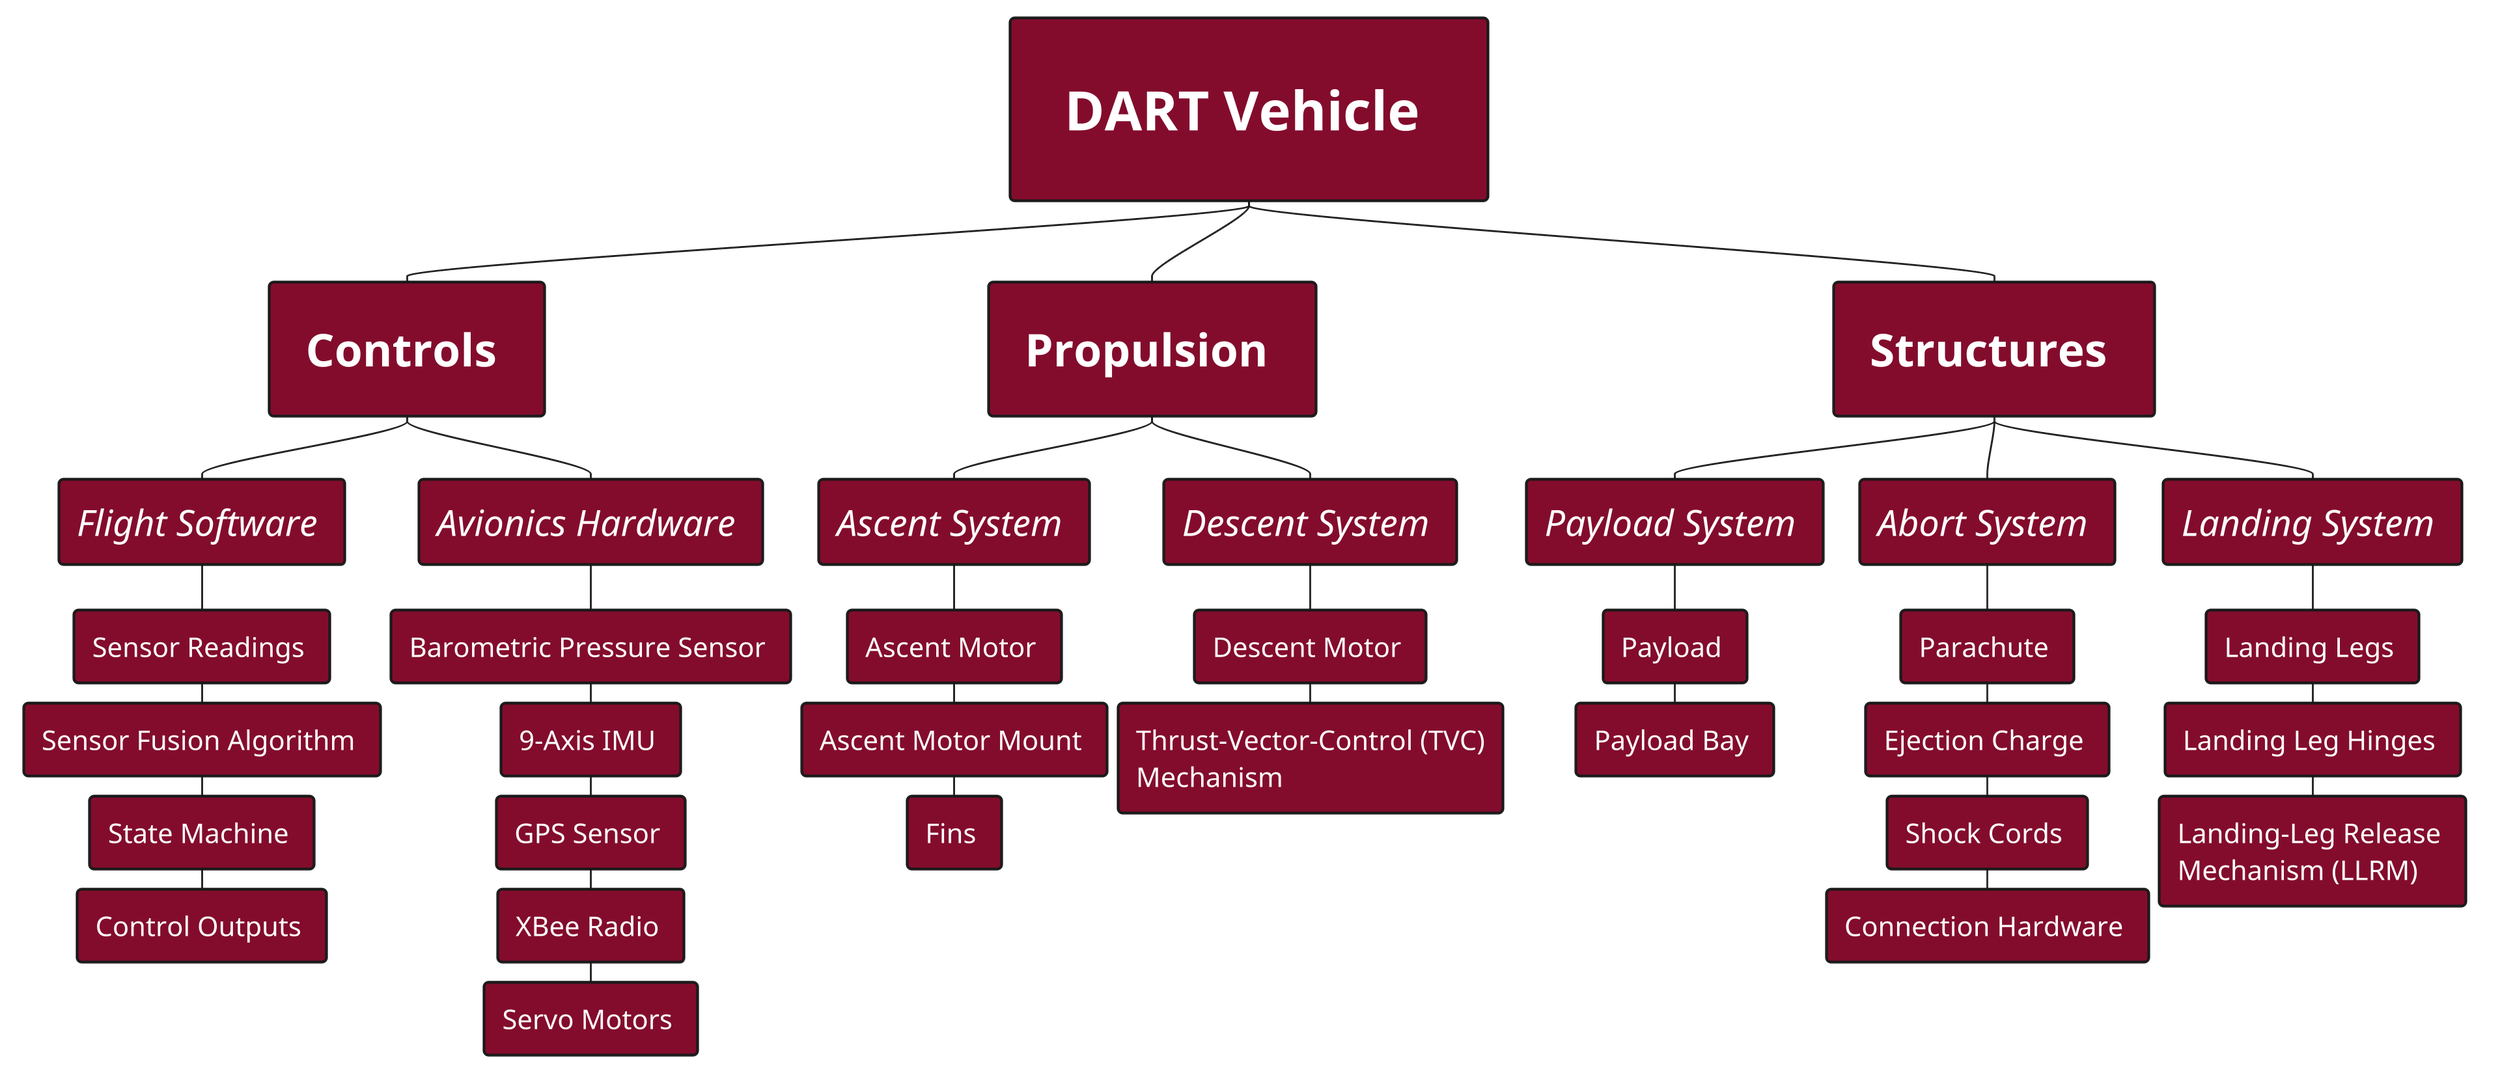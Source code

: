 @startmindmap system_architecture
scale 3840*2160
top to bottom direction
skinparam backgroundColor transparent
hide stereotype

<style>
mindmapDiagram {
    FontName Verdana
    RoundCorner 5

    .systemNode {
        FontSize 30
        FontColor white
        FontStyle bold
        BackgroundColor #830C2C
        Padding 30
        Margin 20
        HorizontalAlignment left
    };

    .subsystemNode {
        FontSize 25
        FontColor white
        FontStyle bold
        BackgroundColor #830C2C
        Padding 20
        Margin 15
    };

    .subsubsystemNode {
        FontSize 20
        FontColor white
        FontStyle italic
        BackgroundColor #830C2C
        Padding 10
    };

    .componentNode {
        FontSize 15
        FontColor white
        BackgroundColor #830C2C
        Margin 3
    };
}
</style>

* DART Vehicle <<systemNode>>

' -------- CONTROLS --------
** Controls <<subsystemNode>>

*** Flight Software <<subsubsystemNode>>
**** Sensor Readings <<componentNode>>
***** Sensor Fusion Algorithm <<componentNode>>
****** State Machine <<componentNode>>
******* Control Outputs <<componentNode>>

*** Avionics Hardware <<subsubsystemNode>>
**** Barometric Pressure Sensor <<componentNode>>
***** 9-Axis IMU <<componentNode>>
****** GPS Sensor <<componentNode>>
******* XBee Radio <<componentNode>>
******** Servo Motors <<componentNode>>

' -------- PROPULSION --------
** Propulsion <<subsystemNode>>
*** Ascent System <<subsubsystemNode>>
**** Ascent Motor <<componentNode>>
***** Ascent Motor Mount <<componentNode>>
****** Fins <<componentNode>>
*** Descent System <<subsubsystemNode>>
**** Descent Motor <<componentNode>>
***** Thrust-Vector-Control (TVC)\nMechanism <<componentNode>>

' -------- STRUCTURES --------
** Structures <<subsystemNode>>
*** Payload System <<subsubsystemNode>>
**** Payload <<componentNode>>
***** Payload Bay <<componentNode>>
*** Abort System <<subsubsystemNode>>
**** Parachute <<componentNode>>
***** Ejection Charge <<componentNode>>
****** Shock Cords <<componentNode>>
******* Connection Hardware <<componentNode>>
*** Landing System <<subsubsystemNode>>
**** Landing Legs <<componentNode>>
***** Landing Leg Hinges <<componentNode>>
****** Landing-Leg Release \nMechanism (LLRM) <<componentNode>>
@endmindmap